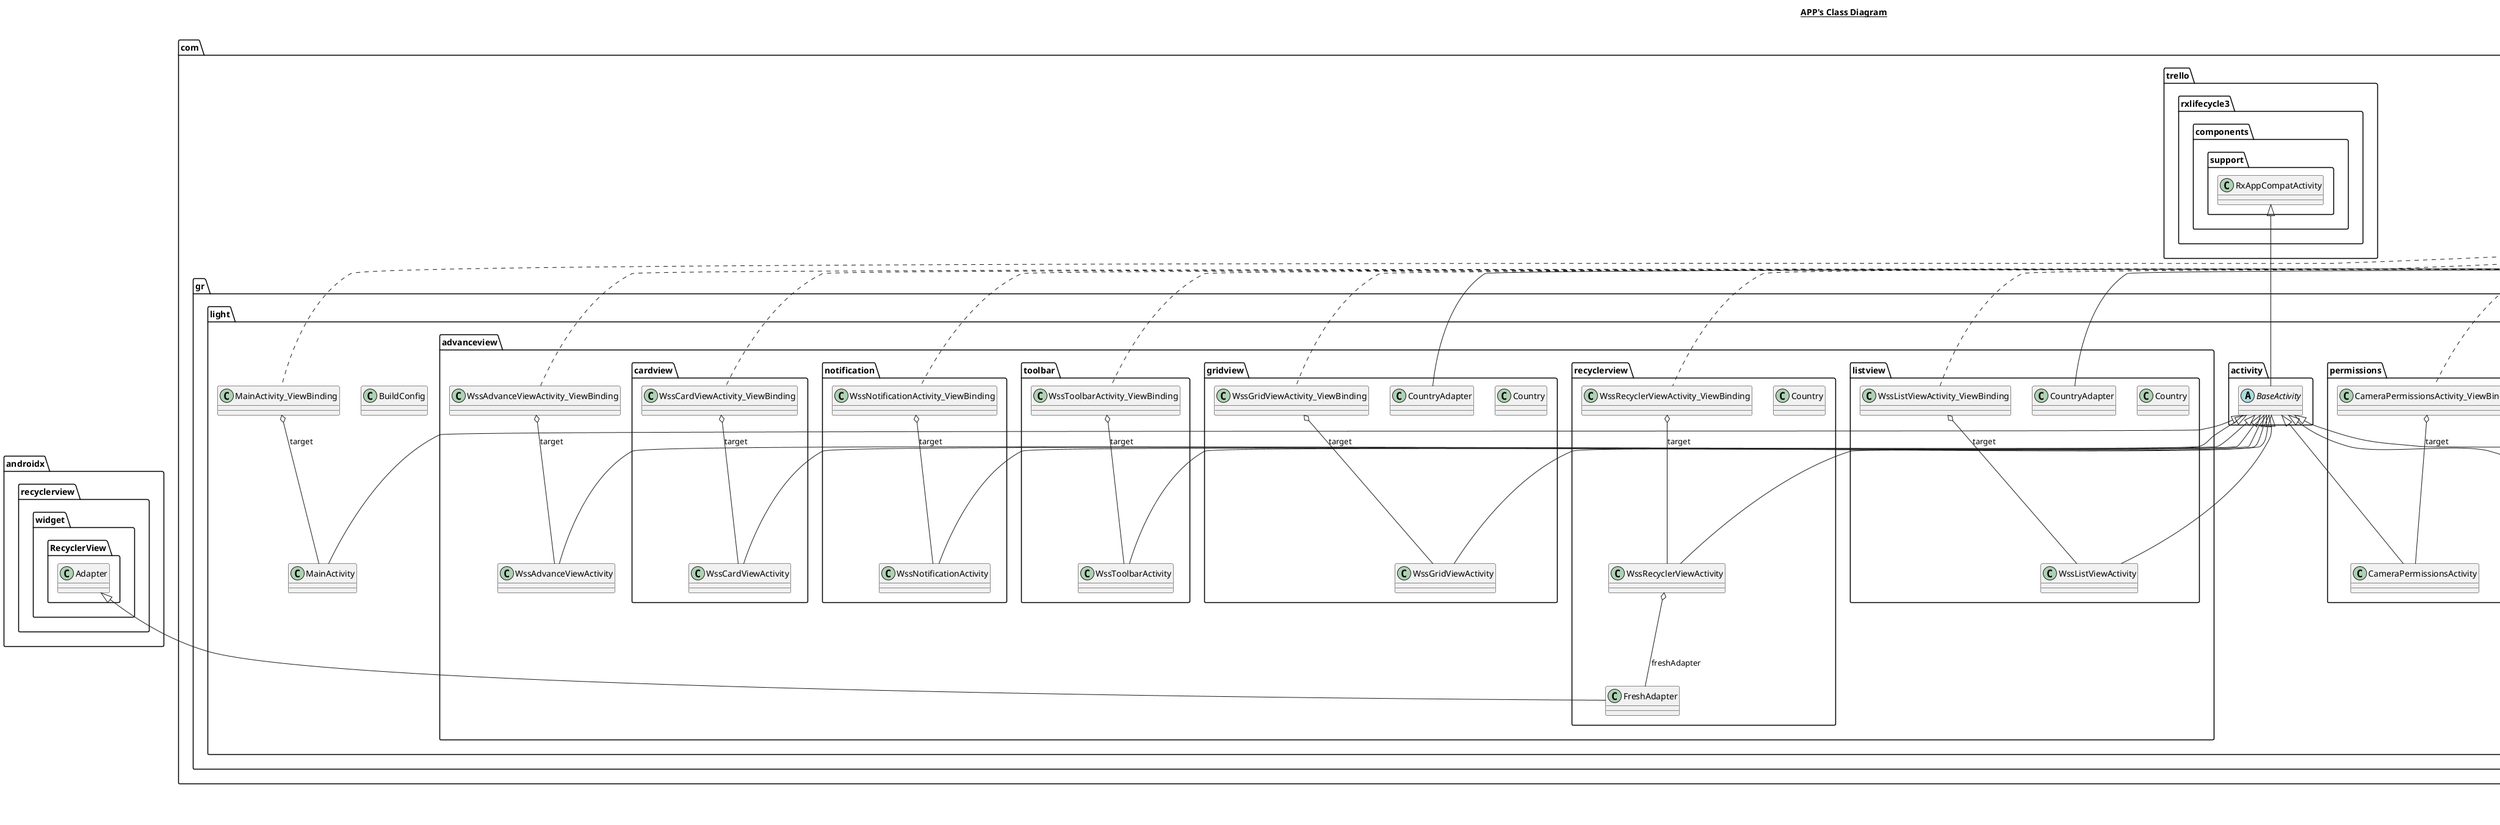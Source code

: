 @startuml

title __APP's Class Diagram__\n

  namespace com.gr.light {
    class com.gr.light.BuildConfig {
    }
  }
  

  namespace com.gr.light {
    class com.gr.light.MainActivity {
    }
  }
  

  namespace com.gr.light {
    class com.gr.light.MainActivity_ViewBinding {
    }
  }
  

  namespace com.gr.light {
    namespace activity {
      abstract class com.gr.light.activity.BaseActivity {
      }
    }
  }
  

  namespace com.gr.light {
    namespace advanceview {
      class com.gr.light.advanceview.WssAdvanceViewActivity {
      }
    }
  }
  

  namespace com.gr.light {
    namespace advanceview {
      class com.gr.light.advanceview.WssAdvanceViewActivity_ViewBinding {
      }
    }
  }
  

  namespace com.gr.light {
    namespace advanceview {
      namespace cardview {
        class com.gr.light.advanceview.cardview.WssCardViewActivity {
        }
      }
    }
  }
  

  namespace com.gr.light {
    namespace advanceview {
      namespace cardview {
        class com.gr.light.advanceview.cardview.WssCardViewActivity_ViewBinding {
        }
      }
    }
  }
  

  namespace com.gr.light {
    namespace advanceview {
      namespace gridview {
        class com.gr.light.advanceview.gridview.Country {
        }
      }
    }
  }
  

  namespace com.gr.light {
    namespace advanceview {
      namespace gridview {
        class com.gr.light.advanceview.gridview.CountryAdapter {
        }
      }
    }
  }
  

  namespace com.gr.light {
    namespace advanceview {
      namespace gridview {
        class com.gr.light.advanceview.gridview.WssGridViewActivity {
        }
      }
    }
  }
  

  namespace com.gr.light {
    namespace advanceview {
      namespace gridview {
        class com.gr.light.advanceview.gridview.WssGridViewActivity_ViewBinding {
        }
      }
    }
  }
  

  namespace com.gr.light {
    namespace advanceview {
      namespace listview {
        class com.gr.light.advanceview.listview.Country {
        }
      }
    }
  }
  

  namespace com.gr.light {
    namespace advanceview {
      namespace listview {
        class com.gr.light.advanceview.listview.CountryAdapter {
        }
      }
    }
  }
  

  namespace com.gr.light {
    namespace advanceview {
      namespace listview {
        class com.gr.light.advanceview.listview.WssListViewActivity {
        }
      }
    }
  }
  

  namespace com.gr.light {
    namespace advanceview {
      namespace listview {
        class com.gr.light.advanceview.listview.WssListViewActivity_ViewBinding {
        }
      }
    }
  }
  

  namespace com.gr.light {
    namespace advanceview {
      namespace notification {
        class com.gr.light.advanceview.notification.WssNotificationActivity {
        }
      }
    }
  }
  

  namespace com.gr.light {
    namespace advanceview {
      namespace notification {
        class com.gr.light.advanceview.notification.WssNotificationActivity_ViewBinding {
        }
      }
    }
  }
  

  namespace com.gr.light {
    namespace advanceview {
      namespace recyclerview {
        class com.gr.light.advanceview.recyclerview.Country {
        }
      }
    }
  }
  

  namespace com.gr.light {
    namespace advanceview {
      namespace recyclerview {
        class com.gr.light.advanceview.recyclerview.FreshAdapter {
        }
      }
    }
  }
  

  namespace com.gr.light {
    namespace advanceview {
      namespace recyclerview {
        class com.gr.light.advanceview.recyclerview.WssRecyclerViewActivity {
        }
      }
    }
  }
  

  namespace com.gr.light {
    namespace advanceview {
      namespace recyclerview {
        class com.gr.light.advanceview.recyclerview.WssRecyclerViewActivity_ViewBinding {
        }
      }
    }
  }
  

  namespace com.gr.light {
    namespace advanceview {
      namespace toolbar {
        class com.gr.light.advanceview.toolbar.WssToolbarActivity {
        }
      }
    }
  }
  

  namespace com.gr.light {
    namespace advanceview {
      namespace toolbar {
        class com.gr.light.advanceview.toolbar.WssToolbarActivity_ViewBinding {
        }
      }
    }
  }
  

  namespace com.gr.light {
    namespace permissions {
      class com.gr.light.permissions.CameraPermissionsActivity {
      }
    }
  }
  

  namespace com.gr.light {
    namespace permissions {
      class com.gr.light.permissions.CameraPermissionsActivityPermissionsDispatcher {
      }
    }
  }
  

  namespace com.gr.light {
    namespace permissions {
      class com.gr.light.permissions.CameraPermissionsActivity_ViewBinding {
      }
    }
  }
  

  namespace com.gr.light {
    namespace permissions {
      class com.gr.light.permissions.PermissionsActivity {
      }
    }
  }
  

  namespace com.gr.light {
    namespace permissions {
      class com.gr.light.permissions.PermissionsActivity_ViewBinding {
      }
    }
  }
  

  namespace com.gr.light {
    namespace permissions {
      class com.gr.light.permissions.Permissions_DispatcherActivity {
      }
    }
  }
  

  namespace com.gr.light {
    namespace permissions {
      class com.gr.light.permissions.Permissions_DispatcherActivityPermissionsDispatcher {
      }
    }
  }
  

  namespace com.gr.light {
    namespace permissions {
      class com.gr.light.permissions.Permissions_DispatcherActivity_ViewBinding {
      }
    }
  }
  

  com.gr.light.MainActivity -up-|> com.gr.light.activity.BaseActivity
  com.gr.light.MainActivity_ViewBinding .up.|> butterknife.Unbinder
  com.gr.light.MainActivity_ViewBinding o-- com.gr.light.MainActivity : target
  com.gr.light.activity.BaseActivity -up-|> com.trello.rxlifecycle3.components.support.RxAppCompatActivity
  com.gr.light.advanceview.WssAdvanceViewActivity -up-|> com.gr.light.activity.BaseActivity
  com.gr.light.advanceview.WssAdvanceViewActivity_ViewBinding .up.|> butterknife.Unbinder
  com.gr.light.advanceview.WssAdvanceViewActivity_ViewBinding o-- com.gr.light.advanceview.WssAdvanceViewActivity : target
  com.gr.light.advanceview.cardview.WssCardViewActivity -up-|> com.gr.light.activity.BaseActivity
  com.gr.light.advanceview.cardview.WssCardViewActivity_ViewBinding .up.|> butterknife.Unbinder
  com.gr.light.advanceview.cardview.WssCardViewActivity_ViewBinding o-- com.gr.light.advanceview.cardview.WssCardViewActivity : target
  com.gr.light.advanceview.gridview.CountryAdapter -up-|> android.widget.ArrayAdapter
  com.gr.light.advanceview.gridview.WssGridViewActivity -up-|> com.gr.light.activity.BaseActivity
  com.gr.light.advanceview.gridview.WssGridViewActivity_ViewBinding .up.|> butterknife.Unbinder
  com.gr.light.advanceview.gridview.WssGridViewActivity_ViewBinding o-- com.gr.light.advanceview.gridview.WssGridViewActivity : target
  com.gr.light.advanceview.listview.CountryAdapter -up-|> android.widget.ArrayAdapter
  com.gr.light.advanceview.listview.WssListViewActivity -up-|> com.gr.light.activity.BaseActivity
  com.gr.light.advanceview.listview.WssListViewActivity_ViewBinding .up.|> butterknife.Unbinder
  com.gr.light.advanceview.listview.WssListViewActivity_ViewBinding o-- com.gr.light.advanceview.listview.WssListViewActivity : target
  com.gr.light.advanceview.notification.WssNotificationActivity -up-|> com.gr.light.activity.BaseActivity
  com.gr.light.advanceview.notification.WssNotificationActivity_ViewBinding .up.|> butterknife.Unbinder
  com.gr.light.advanceview.notification.WssNotificationActivity_ViewBinding o-- com.gr.light.advanceview.notification.WssNotificationActivity : target
  com.gr.light.advanceview.recyclerview.FreshAdapter -up-|> androidx.recyclerview.widget.RecyclerView.Adapter
  com.gr.light.advanceview.recyclerview.WssRecyclerViewActivity -up-|> com.gr.light.activity.BaseActivity
  com.gr.light.advanceview.recyclerview.WssRecyclerViewActivity o-- com.gr.light.advanceview.recyclerview.FreshAdapter : freshAdapter
  com.gr.light.advanceview.recyclerview.WssRecyclerViewActivity_ViewBinding .up.|> butterknife.Unbinder
  com.gr.light.advanceview.recyclerview.WssRecyclerViewActivity_ViewBinding o-- com.gr.light.advanceview.recyclerview.WssRecyclerViewActivity : target
  com.gr.light.advanceview.toolbar.WssToolbarActivity -up-|> com.gr.light.activity.BaseActivity
  com.gr.light.advanceview.toolbar.WssToolbarActivity_ViewBinding .up.|> butterknife.Unbinder
  com.gr.light.advanceview.toolbar.WssToolbarActivity_ViewBinding o-- com.gr.light.advanceview.toolbar.WssToolbarActivity : target
  com.gr.light.permissions.CameraPermissionsActivity -up-|> com.gr.light.activity.BaseActivity
  com.gr.light.permissions.CameraPermissionsActivity_ViewBinding .up.|> butterknife.Unbinder
  com.gr.light.permissions.CameraPermissionsActivity_ViewBinding o-- com.gr.light.permissions.CameraPermissionsActivity : target
  com.gr.light.permissions.PermissionsActivity -up-|> com.gr.light.activity.BaseActivity
  com.gr.light.permissions.PermissionsActivity_ViewBinding .up.|> butterknife.Unbinder
  com.gr.light.permissions.PermissionsActivity_ViewBinding o-- com.gr.light.permissions.PermissionsActivity : target
  com.gr.light.permissions.Permissions_DispatcherActivity -up-|> com.gr.light.activity.BaseActivity
  com.gr.light.permissions.Permissions_DispatcherActivity_ViewBinding .up.|> butterknife.Unbinder
  com.gr.light.permissions.Permissions_DispatcherActivity_ViewBinding o-- com.gr.light.permissions.Permissions_DispatcherActivity : target


right footer


PlantUML diagram generated by SketchIt! (https://bitbucket.org/pmesmeur/sketch.it)
For more information about this tool, please contact philippe.mesmeur@gmail.com
endfooter

@enduml
